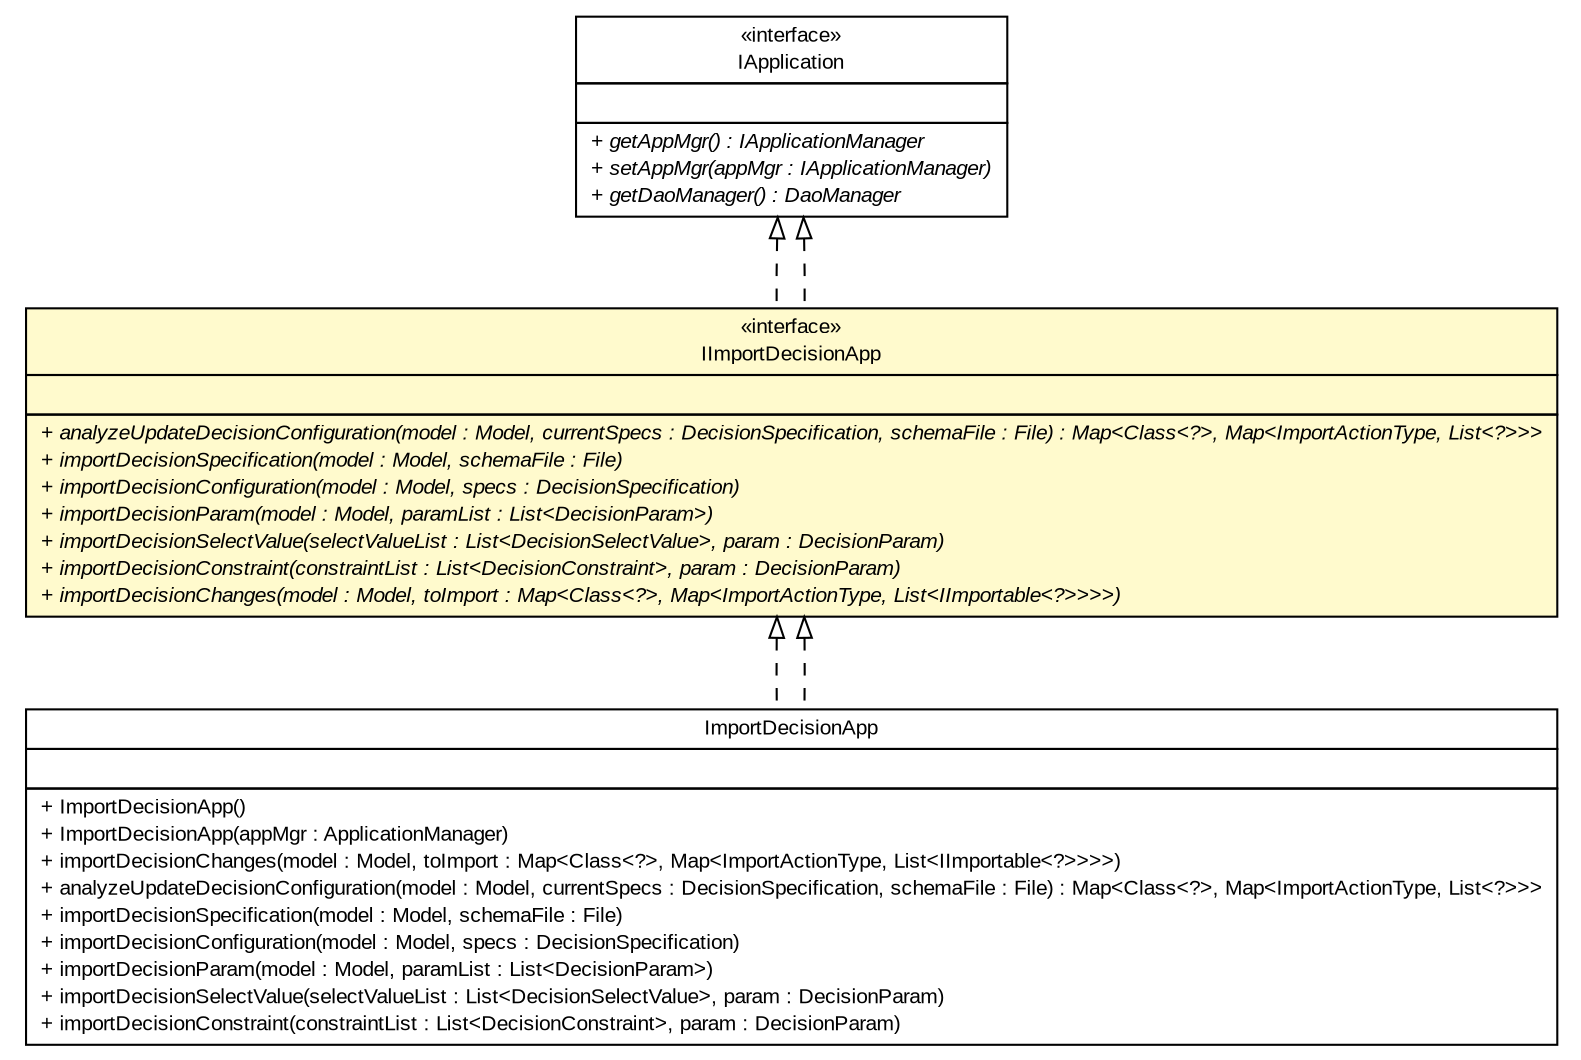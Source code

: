 #!/usr/local/bin/dot
#
# Class diagram 
# Generated by UMLGraph version R5_6-24-gf6e263 (http://www.umlgraph.org/)
#

digraph G {
	edge [fontname="arial",fontsize=10,labelfontname="arial",labelfontsize=10];
	node [fontname="arial",fontsize=10,shape=plaintext];
	nodesep=0.25;
	ranksep=0.5;
	// gov.sandia.cf.application.IApplication
	c159622 [label=<<table title="gov.sandia.cf.application.IApplication" border="0" cellborder="1" cellspacing="0" cellpadding="2" port="p" href="./IApplication.html">
		<tr><td><table border="0" cellspacing="0" cellpadding="1">
<tr><td align="center" balign="center"> &#171;interface&#187; </td></tr>
<tr><td align="center" balign="center"> IApplication </td></tr>
		</table></td></tr>
		<tr><td><table border="0" cellspacing="0" cellpadding="1">
<tr><td align="left" balign="left">  </td></tr>
		</table></td></tr>
		<tr><td><table border="0" cellspacing="0" cellpadding="1">
<tr><td align="left" balign="left"><font face="arial italic" point-size="10.0"> + getAppMgr() : IApplicationManager </font></td></tr>
<tr><td align="left" balign="left"><font face="arial italic" point-size="10.0"> + setAppMgr(appMgr : IApplicationManager) </font></td></tr>
<tr><td align="left" balign="left"><font face="arial italic" point-size="10.0"> + getDaoManager() : DaoManager </font></td></tr>
		</table></td></tr>
		</table>>, URL="./IApplication.html", fontname="arial", fontcolor="black", fontsize=10.0];
	// gov.sandia.cf.application.IImportDecisionApp
	c159629 [label=<<table title="gov.sandia.cf.application.IImportDecisionApp" border="0" cellborder="1" cellspacing="0" cellpadding="2" port="p" bgcolor="lemonChiffon" href="./IImportDecisionApp.html">
		<tr><td><table border="0" cellspacing="0" cellpadding="1">
<tr><td align="center" balign="center"> &#171;interface&#187; </td></tr>
<tr><td align="center" balign="center"> IImportDecisionApp </td></tr>
		</table></td></tr>
		<tr><td><table border="0" cellspacing="0" cellpadding="1">
<tr><td align="left" balign="left">  </td></tr>
		</table></td></tr>
		<tr><td><table border="0" cellspacing="0" cellpadding="1">
<tr><td align="left" balign="left"><font face="arial italic" point-size="10.0"> + analyzeUpdateDecisionConfiguration(model : Model, currentSpecs : DecisionSpecification, schemaFile : File) : Map&lt;Class&lt;?&gt;, Map&lt;ImportActionType, List&lt;?&gt;&gt;&gt; </font></td></tr>
<tr><td align="left" balign="left"><font face="arial italic" point-size="10.0"> + importDecisionSpecification(model : Model, schemaFile : File) </font></td></tr>
<tr><td align="left" balign="left"><font face="arial italic" point-size="10.0"> + importDecisionConfiguration(model : Model, specs : DecisionSpecification) </font></td></tr>
<tr><td align="left" balign="left"><font face="arial italic" point-size="10.0"> + importDecisionParam(model : Model, paramList : List&lt;DecisionParam&gt;) </font></td></tr>
<tr><td align="left" balign="left"><font face="arial italic" point-size="10.0"> + importDecisionSelectValue(selectValueList : List&lt;DecisionSelectValue&gt;, param : DecisionParam) </font></td></tr>
<tr><td align="left" balign="left"><font face="arial italic" point-size="10.0"> + importDecisionConstraint(constraintList : List&lt;DecisionConstraint&gt;, param : DecisionParam) </font></td></tr>
<tr><td align="left" balign="left"><font face="arial italic" point-size="10.0"> + importDecisionChanges(model : Model, toImport : Map&lt;Class&lt;?&gt;, Map&lt;ImportActionType, List&lt;IImportable&lt;?&gt;&gt;&gt;&gt;) </font></td></tr>
		</table></td></tr>
		</table>>, URL="./IImportDecisionApp.html", fontname="arial", fontcolor="black", fontsize=10.0];
	// gov.sandia.cf.application.impl.ImportDecisionApp
	c159642 [label=<<table title="gov.sandia.cf.application.impl.ImportDecisionApp" border="0" cellborder="1" cellspacing="0" cellpadding="2" port="p" href="./impl/ImportDecisionApp.html">
		<tr><td><table border="0" cellspacing="0" cellpadding="1">
<tr><td align="center" balign="center"> ImportDecisionApp </td></tr>
		</table></td></tr>
		<tr><td><table border="0" cellspacing="0" cellpadding="1">
<tr><td align="left" balign="left">  </td></tr>
		</table></td></tr>
		<tr><td><table border="0" cellspacing="0" cellpadding="1">
<tr><td align="left" balign="left"> + ImportDecisionApp() </td></tr>
<tr><td align="left" balign="left"> + ImportDecisionApp(appMgr : ApplicationManager) </td></tr>
<tr><td align="left" balign="left"> + importDecisionChanges(model : Model, toImport : Map&lt;Class&lt;?&gt;, Map&lt;ImportActionType, List&lt;IImportable&lt;?&gt;&gt;&gt;&gt;) </td></tr>
<tr><td align="left" balign="left"> + analyzeUpdateDecisionConfiguration(model : Model, currentSpecs : DecisionSpecification, schemaFile : File) : Map&lt;Class&lt;?&gt;, Map&lt;ImportActionType, List&lt;?&gt;&gt;&gt; </td></tr>
<tr><td align="left" balign="left"> + importDecisionSpecification(model : Model, schemaFile : File) </td></tr>
<tr><td align="left" balign="left"> + importDecisionConfiguration(model : Model, specs : DecisionSpecification) </td></tr>
<tr><td align="left" balign="left"> + importDecisionParam(model : Model, paramList : List&lt;DecisionParam&gt;) </td></tr>
<tr><td align="left" balign="left"> + importDecisionSelectValue(selectValueList : List&lt;DecisionSelectValue&gt;, param : DecisionParam) </td></tr>
<tr><td align="left" balign="left"> + importDecisionConstraint(constraintList : List&lt;DecisionConstraint&gt;, param : DecisionParam) </td></tr>
		</table></td></tr>
		</table>>, URL="./impl/ImportDecisionApp.html", fontname="arial", fontcolor="black", fontsize=10.0];
	//gov.sandia.cf.application.IImportDecisionApp implements gov.sandia.cf.application.IApplication
	c159622:p -> c159629:p [dir=back,arrowtail=empty,style=dashed];
	//gov.sandia.cf.application.impl.ImportDecisionApp implements gov.sandia.cf.application.IImportDecisionApp
	c159629:p -> c159642:p [dir=back,arrowtail=empty,style=dashed];
	//gov.sandia.cf.application.IImportDecisionApp implements gov.sandia.cf.application.IApplication
	c159622:p -> c159629:p [dir=back,arrowtail=empty,style=dashed];
	//gov.sandia.cf.application.impl.ImportDecisionApp implements gov.sandia.cf.application.IImportDecisionApp
	c159629:p -> c159642:p [dir=back,arrowtail=empty,style=dashed];
}

